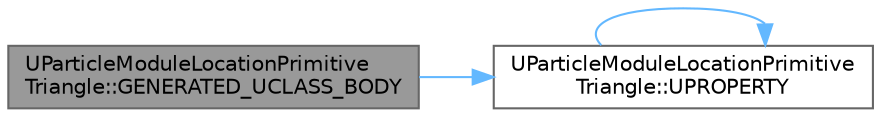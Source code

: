 digraph "UParticleModuleLocationPrimitiveTriangle::GENERATED_UCLASS_BODY"
{
 // INTERACTIVE_SVG=YES
 // LATEX_PDF_SIZE
  bgcolor="transparent";
  edge [fontname=Helvetica,fontsize=10,labelfontname=Helvetica,labelfontsize=10];
  node [fontname=Helvetica,fontsize=10,shape=box,height=0.2,width=0.4];
  rankdir="LR";
  Node1 [id="Node000001",label="UParticleModuleLocationPrimitive\lTriangle::GENERATED_UCLASS_BODY",height=0.2,width=0.4,color="gray40", fillcolor="grey60", style="filled", fontcolor="black",tooltip=" "];
  Node1 -> Node2 [id="edge1_Node000001_Node000002",color="steelblue1",style="solid",tooltip=" "];
  Node2 [id="Node000002",label="UParticleModuleLocationPrimitive\lTriangle::UPROPERTY",height=0.2,width=0.4,color="grey40", fillcolor="white", style="filled",URL="$dc/dec/classUParticleModuleLocationPrimitiveTriangle.html#abfeb22a27f86739ad1482739fe7b04a7",tooltip=" "];
  Node2 -> Node2 [id="edge2_Node000002_Node000002",color="steelblue1",style="solid",tooltip=" "];
}
